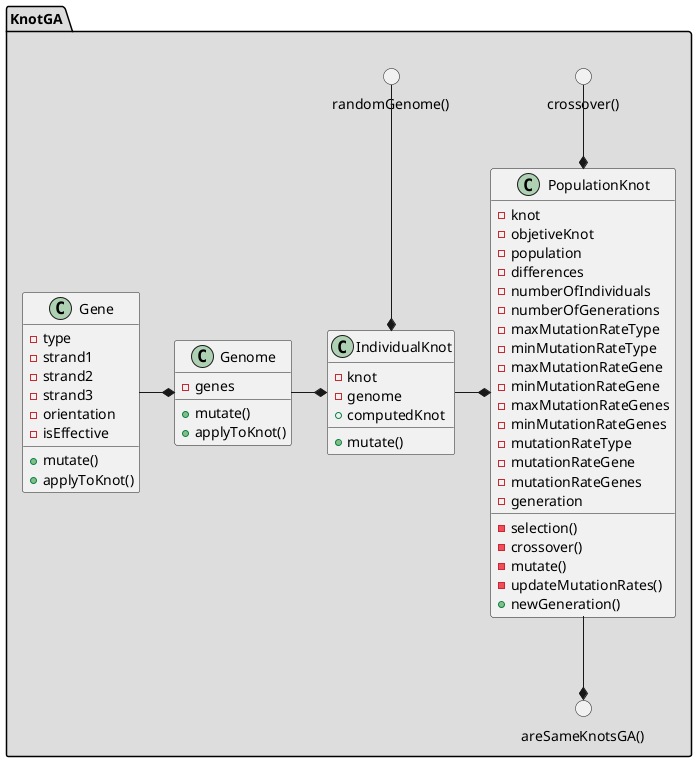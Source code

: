 @startuml Diagrama de Clases

package "KnotGA" #DDDDDD {
    class Gene {
        -type
        -strand1
        -strand2
        -strand3
        -orientation
        -isEffective
        +mutate()
        +applyToKnot()
    }

    class Genome {
        -genes
        +mutate()
        +applyToKnot()
    }

    class IndividualKnot {
        -knot
        -genome
        +computedKnot
        +mutate()
    }

    class PopulationKnot {
        -knot
        -objetiveKnot
        -population
        -differences
        -numberOfIndividuals
        -numberOfGenerations
        -maxMutationRateType
        -minMutationRateType
        -maxMutationRateGene
        -minMutationRateGene
        -maxMutationRateGenes
        -minMutationRateGenes
        -mutationRateType
        -mutationRateGene
        -mutationRateGenes
        -generation
        -selection()
        -crossover()
        -mutate()
        -updateMutationRates()
        +newGeneration()
    }

    circle "crossover()"
    circle "areSameKnotsGA()"
    circle "randomGenome()"
    
    PopulationKnot -down-* "areSameKnotsGA()"
    "crossover()" -down-* PopulationKnot
    "randomGenome()" -down-* IndividualKnot
    Gene -right-* Genome
    Genome -right-* IndividualKnot
    IndividualKnot -right-* PopulationKnot
}
    
@enduml
